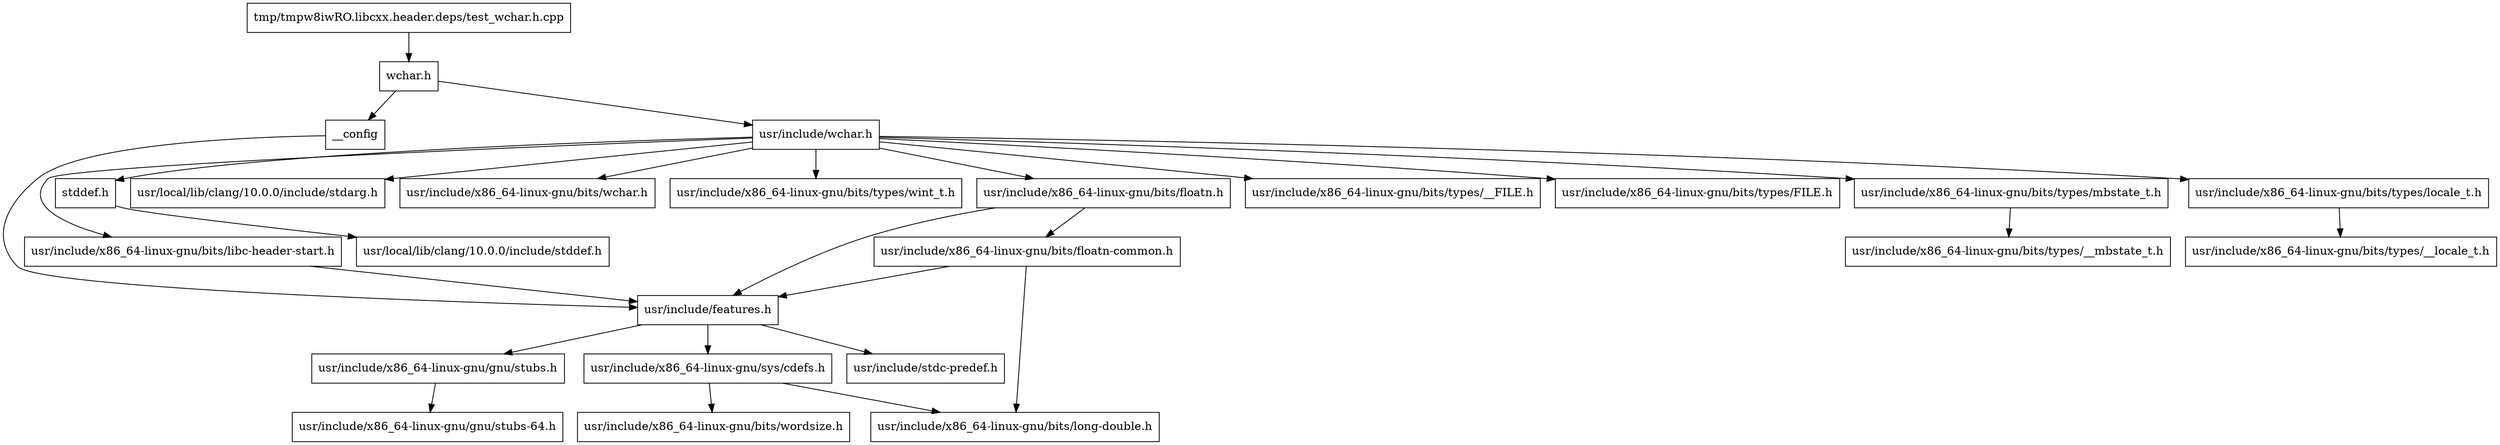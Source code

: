 digraph "dependencies" {
  header_1 [ shape="box", label="wchar.h"];
  header_0 [ shape="box", label="tmp/tmpw8iwRO.libcxx.header.deps/test_wchar.h.cpp"];
  header_2 [ shape="box", label="__config"];
  header_3 [ shape="box", label="usr/include/features.h"];
  header_4 [ shape="box", label="usr/include/stdc-predef.h"];
  header_5 [ shape="box", label="usr/include/x86_64-linux-gnu/sys/cdefs.h"];
  header_6 [ shape="box", label="usr/include/x86_64-linux-gnu/bits/wordsize.h"];
  header_7 [ shape="box", label="usr/include/x86_64-linux-gnu/bits/long-double.h"];
  header_8 [ shape="box", label="usr/include/x86_64-linux-gnu/gnu/stubs.h"];
  header_9 [ shape="box", label="usr/include/x86_64-linux-gnu/gnu/stubs-64.h"];
  header_11 [ shape="box", label="usr/include/wchar.h"];
  header_12 [ shape="box", label="usr/include/x86_64-linux-gnu/bits/libc-header-start.h"];
  header_13 [ shape="box", label="usr/include/x86_64-linux-gnu/bits/floatn.h"];
  header_14 [ shape="box", label="usr/include/x86_64-linux-gnu/bits/floatn-common.h"];
  header_15 [ shape="box", label="stddef.h"];
  header_16 [ shape="box", label="usr/local/lib/clang/10.0.0/include/stddef.h"];
  header_17 [ shape="box", label="usr/local/lib/clang/10.0.0/include/stdarg.h"];
  header_18 [ shape="box", label="usr/include/x86_64-linux-gnu/bits/wchar.h"];
  header_19 [ shape="box", label="usr/include/x86_64-linux-gnu/bits/types/wint_t.h"];
  header_20 [ shape="box", label="usr/include/x86_64-linux-gnu/bits/types/mbstate_t.h"];
  header_21 [ shape="box", label="usr/include/x86_64-linux-gnu/bits/types/__mbstate_t.h"];
  header_22 [ shape="box", label="usr/include/x86_64-linux-gnu/bits/types/__FILE.h"];
  header_23 [ shape="box", label="usr/include/x86_64-linux-gnu/bits/types/FILE.h"];
  header_24 [ shape="box", label="usr/include/x86_64-linux-gnu/bits/types/locale_t.h"];
  header_25 [ shape="box", label="usr/include/x86_64-linux-gnu/bits/types/__locale_t.h"];
  header_3 -> header_4;
  header_3 -> header_5;
  header_3 -> header_8;
  header_1 -> header_2;
  header_1 -> header_11;
  header_14 -> header_3;
  header_14 -> header_7;
  header_5 -> header_6;
  header_5 -> header_7;
  header_2 -> header_3;
  header_11 -> header_12;
  header_11 -> header_13;
  header_11 -> header_15;
  header_11 -> header_17;
  header_11 -> header_18;
  header_11 -> header_19;
  header_11 -> header_20;
  header_11 -> header_22;
  header_11 -> header_23;
  header_11 -> header_24;
  header_13 -> header_3;
  header_13 -> header_14;
  header_8 -> header_9;
  header_24 -> header_25;
  header_20 -> header_21;
  header_12 -> header_3;
  header_0 -> header_1;
  header_15 -> header_16;
}
